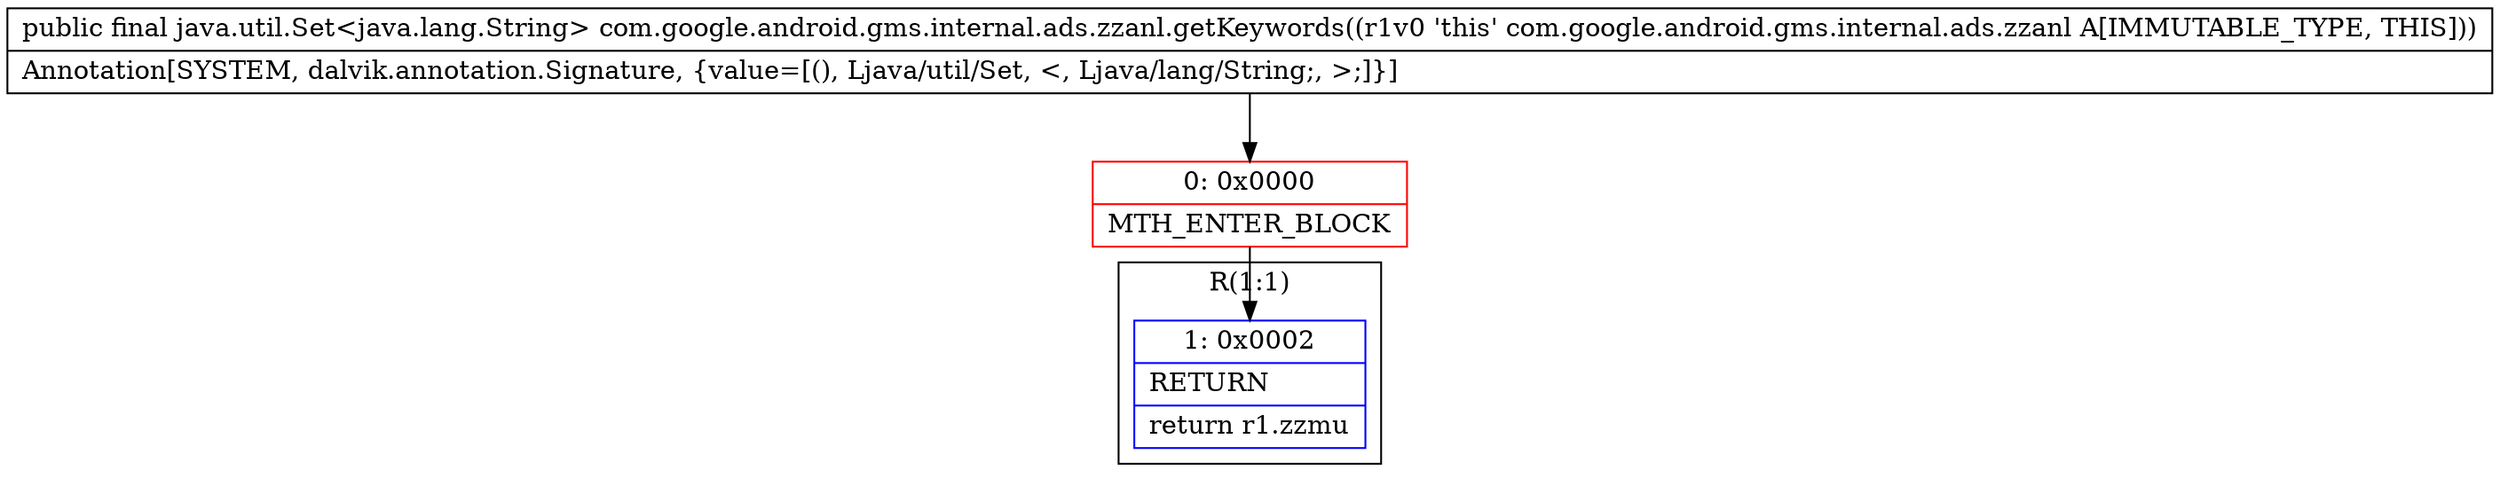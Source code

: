 digraph "CFG forcom.google.android.gms.internal.ads.zzanl.getKeywords()Ljava\/util\/Set;" {
subgraph cluster_Region_748012442 {
label = "R(1:1)";
node [shape=record,color=blue];
Node_1 [shape=record,label="{1\:\ 0x0002|RETURN\l|return r1.zzmu\l}"];
}
Node_0 [shape=record,color=red,label="{0\:\ 0x0000|MTH_ENTER_BLOCK\l}"];
MethodNode[shape=record,label="{public final java.util.Set\<java.lang.String\> com.google.android.gms.internal.ads.zzanl.getKeywords((r1v0 'this' com.google.android.gms.internal.ads.zzanl A[IMMUTABLE_TYPE, THIS]))  | Annotation[SYSTEM, dalvik.annotation.Signature, \{value=[(), Ljava\/util\/Set, \<, Ljava\/lang\/String;, \>;]\}]\l}"];
MethodNode -> Node_0;
Node_0 -> Node_1;
}

